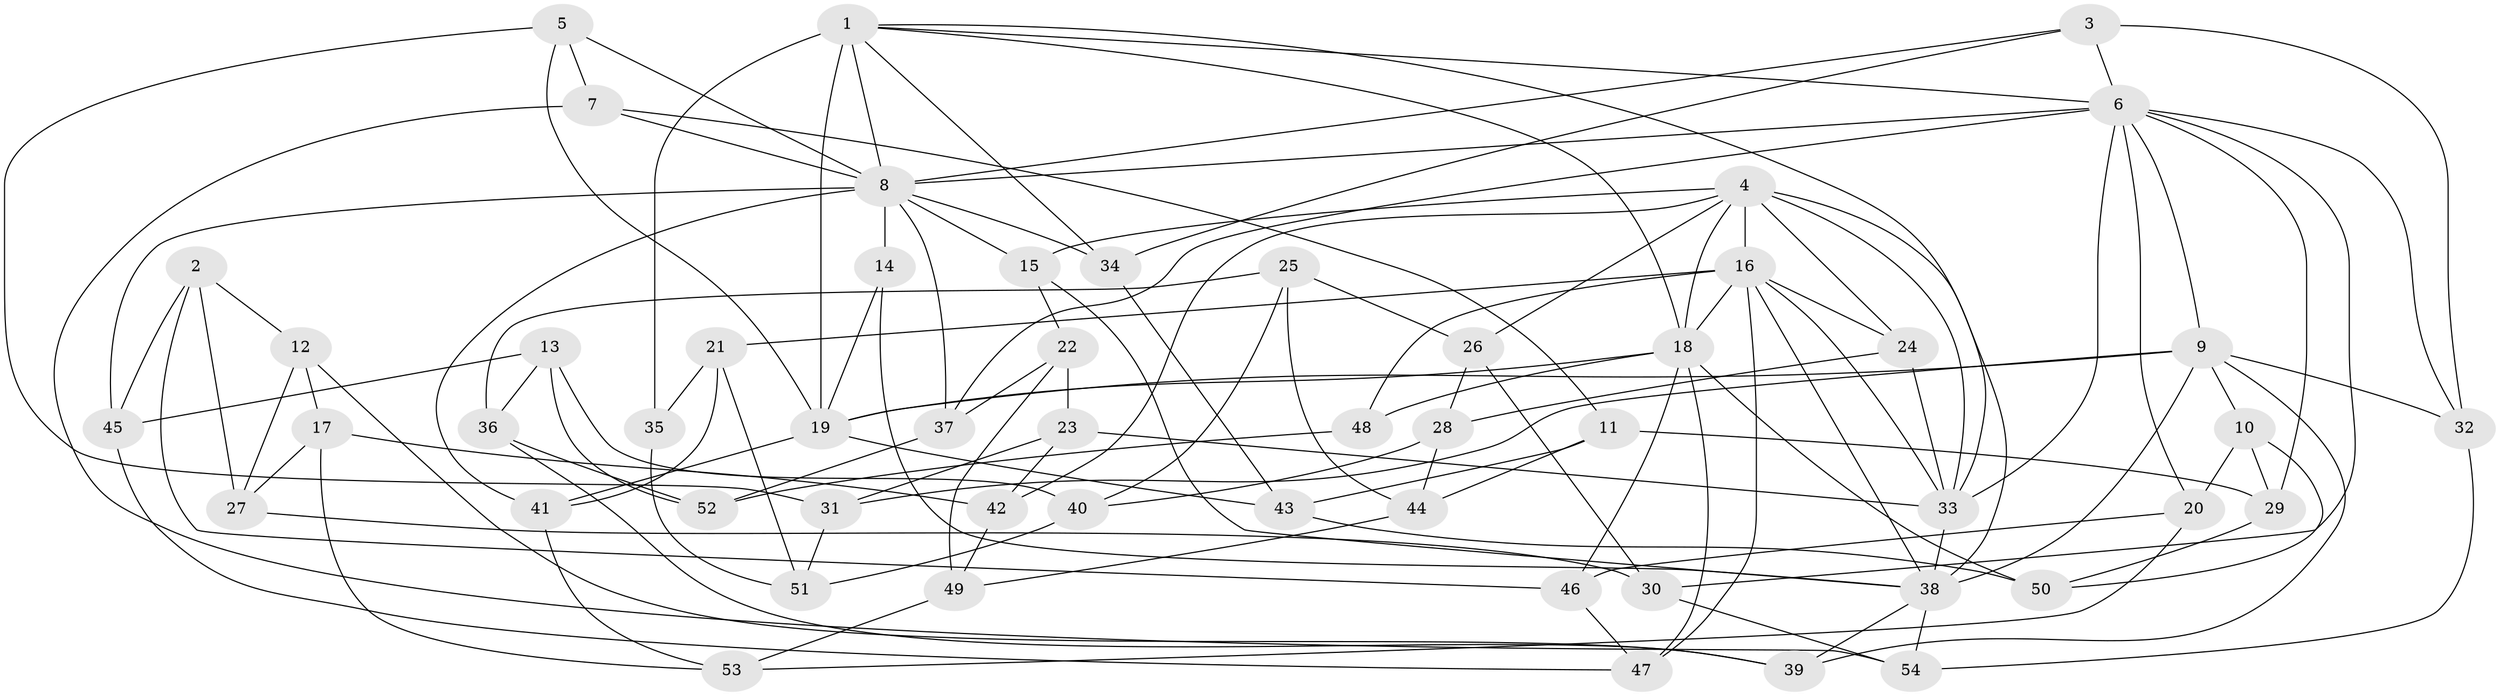 // original degree distribution, {4: 1.0}
// Generated by graph-tools (version 1.1) at 2025/53/03/04/25 22:53:49]
// undirected, 54 vertices, 127 edges
graph export_dot {
  node [color=gray90,style=filled];
  1;
  2;
  3;
  4;
  5;
  6;
  7;
  8;
  9;
  10;
  11;
  12;
  13;
  14;
  15;
  16;
  17;
  18;
  19;
  20;
  21;
  22;
  23;
  24;
  25;
  26;
  27;
  28;
  29;
  30;
  31;
  32;
  33;
  34;
  35;
  36;
  37;
  38;
  39;
  40;
  41;
  42;
  43;
  44;
  45;
  46;
  47;
  48;
  49;
  50;
  51;
  52;
  53;
  54;
  1 -- 6 [weight=1.0];
  1 -- 8 [weight=1.0];
  1 -- 18 [weight=1.0];
  1 -- 19 [weight=3.0];
  1 -- 33 [weight=1.0];
  1 -- 34 [weight=1.0];
  1 -- 35 [weight=2.0];
  2 -- 12 [weight=1.0];
  2 -- 27 [weight=1.0];
  2 -- 45 [weight=1.0];
  2 -- 46 [weight=1.0];
  3 -- 6 [weight=1.0];
  3 -- 8 [weight=1.0];
  3 -- 32 [weight=1.0];
  3 -- 34 [weight=1.0];
  4 -- 15 [weight=1.0];
  4 -- 16 [weight=2.0];
  4 -- 18 [weight=1.0];
  4 -- 24 [weight=1.0];
  4 -- 26 [weight=1.0];
  4 -- 33 [weight=2.0];
  4 -- 38 [weight=1.0];
  4 -- 42 [weight=1.0];
  5 -- 7 [weight=1.0];
  5 -- 8 [weight=1.0];
  5 -- 19 [weight=1.0];
  5 -- 31 [weight=1.0];
  6 -- 8 [weight=1.0];
  6 -- 9 [weight=1.0];
  6 -- 20 [weight=1.0];
  6 -- 29 [weight=1.0];
  6 -- 30 [weight=1.0];
  6 -- 32 [weight=1.0];
  6 -- 33 [weight=1.0];
  6 -- 37 [weight=1.0];
  7 -- 8 [weight=1.0];
  7 -- 11 [weight=1.0];
  7 -- 54 [weight=1.0];
  8 -- 14 [weight=2.0];
  8 -- 15 [weight=1.0];
  8 -- 34 [weight=1.0];
  8 -- 37 [weight=1.0];
  8 -- 41 [weight=1.0];
  8 -- 45 [weight=1.0];
  9 -- 10 [weight=1.0];
  9 -- 19 [weight=2.0];
  9 -- 31 [weight=1.0];
  9 -- 32 [weight=1.0];
  9 -- 38 [weight=3.0];
  9 -- 39 [weight=1.0];
  10 -- 20 [weight=1.0];
  10 -- 29 [weight=1.0];
  10 -- 50 [weight=1.0];
  11 -- 29 [weight=1.0];
  11 -- 43 [weight=1.0];
  11 -- 44 [weight=1.0];
  12 -- 17 [weight=1.0];
  12 -- 27 [weight=1.0];
  12 -- 39 [weight=1.0];
  13 -- 36 [weight=1.0];
  13 -- 40 [weight=1.0];
  13 -- 45 [weight=1.0];
  13 -- 52 [weight=1.0];
  14 -- 19 [weight=1.0];
  14 -- 38 [weight=1.0];
  15 -- 22 [weight=1.0];
  15 -- 38 [weight=1.0];
  16 -- 18 [weight=3.0];
  16 -- 21 [weight=1.0];
  16 -- 24 [weight=1.0];
  16 -- 33 [weight=1.0];
  16 -- 38 [weight=1.0];
  16 -- 47 [weight=1.0];
  16 -- 48 [weight=2.0];
  17 -- 27 [weight=1.0];
  17 -- 42 [weight=1.0];
  17 -- 53 [weight=1.0];
  18 -- 19 [weight=1.0];
  18 -- 46 [weight=1.0];
  18 -- 47 [weight=1.0];
  18 -- 48 [weight=1.0];
  18 -- 50 [weight=1.0];
  19 -- 41 [weight=1.0];
  19 -- 43 [weight=1.0];
  20 -- 46 [weight=1.0];
  20 -- 53 [weight=1.0];
  21 -- 35 [weight=1.0];
  21 -- 41 [weight=1.0];
  21 -- 51 [weight=1.0];
  22 -- 23 [weight=1.0];
  22 -- 37 [weight=1.0];
  22 -- 49 [weight=1.0];
  23 -- 31 [weight=1.0];
  23 -- 33 [weight=1.0];
  23 -- 42 [weight=1.0];
  24 -- 28 [weight=1.0];
  24 -- 33 [weight=1.0];
  25 -- 26 [weight=1.0];
  25 -- 36 [weight=1.0];
  25 -- 40 [weight=1.0];
  25 -- 44 [weight=1.0];
  26 -- 28 [weight=1.0];
  26 -- 30 [weight=1.0];
  27 -- 30 [weight=1.0];
  28 -- 40 [weight=1.0];
  28 -- 44 [weight=1.0];
  29 -- 50 [weight=1.0];
  30 -- 54 [weight=1.0];
  31 -- 51 [weight=1.0];
  32 -- 54 [weight=1.0];
  33 -- 38 [weight=1.0];
  34 -- 43 [weight=1.0];
  35 -- 51 [weight=1.0];
  36 -- 39 [weight=1.0];
  36 -- 52 [weight=1.0];
  37 -- 52 [weight=1.0];
  38 -- 39 [weight=1.0];
  38 -- 54 [weight=1.0];
  40 -- 51 [weight=1.0];
  41 -- 53 [weight=1.0];
  42 -- 49 [weight=1.0];
  43 -- 50 [weight=1.0];
  44 -- 49 [weight=1.0];
  45 -- 47 [weight=1.0];
  46 -- 47 [weight=1.0];
  48 -- 52 [weight=1.0];
  49 -- 53 [weight=1.0];
}
